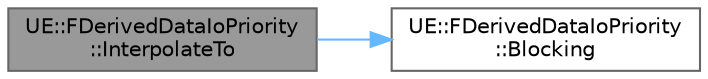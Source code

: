 digraph "UE::FDerivedDataIoPriority::InterpolateTo"
{
 // INTERACTIVE_SVG=YES
 // LATEX_PDF_SIZE
  bgcolor="transparent";
  edge [fontname=Helvetica,fontsize=10,labelfontname=Helvetica,labelfontsize=10];
  node [fontname=Helvetica,fontsize=10,shape=box,height=0.2,width=0.4];
  rankdir="LR";
  Node1 [id="Node000001",label="UE::FDerivedDataIoPriority\l::InterpolateTo",height=0.2,width=0.4,color="gray40", fillcolor="grey60", style="filled", fontcolor="black",tooltip="Interpolates between this priority and a target priority."];
  Node1 -> Node2 [id="edge1_Node000001_Node000002",color="steelblue1",style="solid",tooltip=" "];
  Node2 [id="Node000002",label="UE::FDerivedDataIoPriority\l::Blocking",height=0.2,width=0.4,color="grey40", fillcolor="white", style="filled",URL="$d2/d30/structUE_1_1FDerivedDataIoPriority.html#acff2af6e93adec4020a49652c7d5a155",tooltip=" "];
}
